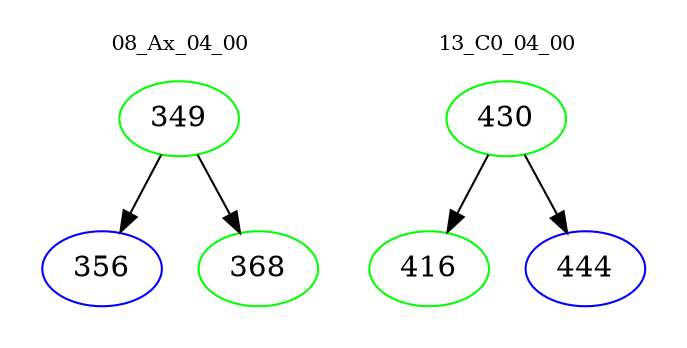 digraph{
subgraph cluster_0 {
color = white
label = "08_Ax_04_00";
fontsize=10;
T0_349 [label="349", color="green"]
T0_349 -> T0_356 [color="black"]
T0_356 [label="356", color="blue"]
T0_349 -> T0_368 [color="black"]
T0_368 [label="368", color="green"]
}
subgraph cluster_1 {
color = white
label = "13_C0_04_00";
fontsize=10;
T1_430 [label="430", color="green"]
T1_430 -> T1_416 [color="black"]
T1_416 [label="416", color="green"]
T1_430 -> T1_444 [color="black"]
T1_444 [label="444", color="blue"]
}
}
